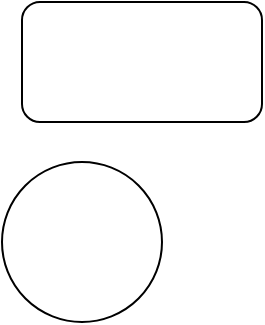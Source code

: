 <mxfile version="10.9.4" type="github"><diagram id="C8NRNI1OmuUktXEHCBd1" name="Page-1"><mxGraphModel dx="1422" dy="811" grid="1" gridSize="10" guides="1" tooltips="1" connect="1" arrows="1" fold="1" page="1" pageScale="1" pageWidth="827" pageHeight="1169" math="0" shadow="0"><root><mxCell id="0"/><mxCell id="1" parent="0"/><mxCell id="dJDbSgtc656Oc4iPcKs3-1" value="" style="ellipse;whiteSpace=wrap;html=1;aspect=fixed;" vertex="1" parent="1"><mxGeometry x="260" y="190" width="80" height="80" as="geometry"/></mxCell><mxCell id="dJDbSgtc656Oc4iPcKs3-2" value="" style="rounded=1;whiteSpace=wrap;html=1;" vertex="1" parent="1"><mxGeometry x="270" y="110" width="120" height="60" as="geometry"/></mxCell></root></mxGraphModel></diagram></mxfile>